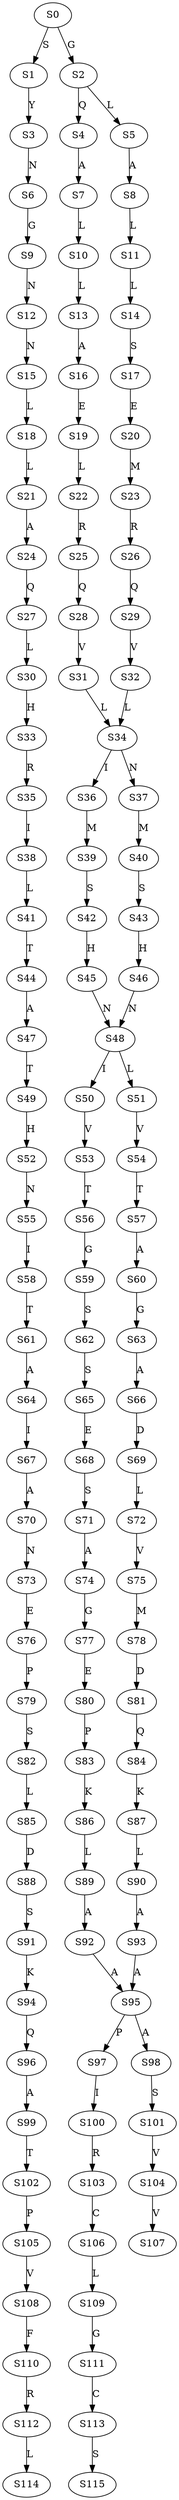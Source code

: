 strict digraph  {
	S0 -> S1 [ label = S ];
	S0 -> S2 [ label = G ];
	S1 -> S3 [ label = Y ];
	S2 -> S4 [ label = Q ];
	S2 -> S5 [ label = L ];
	S3 -> S6 [ label = N ];
	S4 -> S7 [ label = A ];
	S5 -> S8 [ label = A ];
	S6 -> S9 [ label = G ];
	S7 -> S10 [ label = L ];
	S8 -> S11 [ label = L ];
	S9 -> S12 [ label = N ];
	S10 -> S13 [ label = L ];
	S11 -> S14 [ label = L ];
	S12 -> S15 [ label = N ];
	S13 -> S16 [ label = A ];
	S14 -> S17 [ label = S ];
	S15 -> S18 [ label = L ];
	S16 -> S19 [ label = E ];
	S17 -> S20 [ label = E ];
	S18 -> S21 [ label = L ];
	S19 -> S22 [ label = L ];
	S20 -> S23 [ label = M ];
	S21 -> S24 [ label = A ];
	S22 -> S25 [ label = R ];
	S23 -> S26 [ label = R ];
	S24 -> S27 [ label = Q ];
	S25 -> S28 [ label = Q ];
	S26 -> S29 [ label = Q ];
	S27 -> S30 [ label = L ];
	S28 -> S31 [ label = V ];
	S29 -> S32 [ label = V ];
	S30 -> S33 [ label = H ];
	S31 -> S34 [ label = L ];
	S32 -> S34 [ label = L ];
	S33 -> S35 [ label = R ];
	S34 -> S36 [ label = I ];
	S34 -> S37 [ label = N ];
	S35 -> S38 [ label = I ];
	S36 -> S39 [ label = M ];
	S37 -> S40 [ label = M ];
	S38 -> S41 [ label = L ];
	S39 -> S42 [ label = S ];
	S40 -> S43 [ label = S ];
	S41 -> S44 [ label = T ];
	S42 -> S45 [ label = H ];
	S43 -> S46 [ label = H ];
	S44 -> S47 [ label = A ];
	S45 -> S48 [ label = N ];
	S46 -> S48 [ label = N ];
	S47 -> S49 [ label = T ];
	S48 -> S50 [ label = I ];
	S48 -> S51 [ label = L ];
	S49 -> S52 [ label = H ];
	S50 -> S53 [ label = V ];
	S51 -> S54 [ label = V ];
	S52 -> S55 [ label = N ];
	S53 -> S56 [ label = T ];
	S54 -> S57 [ label = T ];
	S55 -> S58 [ label = I ];
	S56 -> S59 [ label = G ];
	S57 -> S60 [ label = A ];
	S58 -> S61 [ label = T ];
	S59 -> S62 [ label = S ];
	S60 -> S63 [ label = G ];
	S61 -> S64 [ label = A ];
	S62 -> S65 [ label = S ];
	S63 -> S66 [ label = A ];
	S64 -> S67 [ label = I ];
	S65 -> S68 [ label = E ];
	S66 -> S69 [ label = D ];
	S67 -> S70 [ label = A ];
	S68 -> S71 [ label = S ];
	S69 -> S72 [ label = L ];
	S70 -> S73 [ label = N ];
	S71 -> S74 [ label = A ];
	S72 -> S75 [ label = V ];
	S73 -> S76 [ label = E ];
	S74 -> S77 [ label = G ];
	S75 -> S78 [ label = M ];
	S76 -> S79 [ label = P ];
	S77 -> S80 [ label = E ];
	S78 -> S81 [ label = D ];
	S79 -> S82 [ label = S ];
	S80 -> S83 [ label = P ];
	S81 -> S84 [ label = Q ];
	S82 -> S85 [ label = L ];
	S83 -> S86 [ label = K ];
	S84 -> S87 [ label = K ];
	S85 -> S88 [ label = D ];
	S86 -> S89 [ label = L ];
	S87 -> S90 [ label = L ];
	S88 -> S91 [ label = S ];
	S89 -> S92 [ label = A ];
	S90 -> S93 [ label = A ];
	S91 -> S94 [ label = K ];
	S92 -> S95 [ label = A ];
	S93 -> S95 [ label = A ];
	S94 -> S96 [ label = Q ];
	S95 -> S97 [ label = P ];
	S95 -> S98 [ label = A ];
	S96 -> S99 [ label = A ];
	S97 -> S100 [ label = I ];
	S98 -> S101 [ label = S ];
	S99 -> S102 [ label = T ];
	S100 -> S103 [ label = R ];
	S101 -> S104 [ label = V ];
	S102 -> S105 [ label = P ];
	S103 -> S106 [ label = C ];
	S104 -> S107 [ label = V ];
	S105 -> S108 [ label = V ];
	S106 -> S109 [ label = L ];
	S108 -> S110 [ label = F ];
	S109 -> S111 [ label = G ];
	S110 -> S112 [ label = R ];
	S111 -> S113 [ label = C ];
	S112 -> S114 [ label = L ];
	S113 -> S115 [ label = S ];
}
